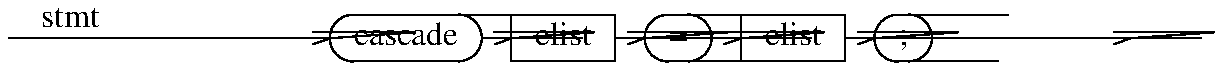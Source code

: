 .\"
.\"     cook - file construction tool
.\"     Copyright (C) 1998, 2007 Peter Miller;
.\"     All rights reserved.
.\"
.\"     This program is free software; you can redistribute it and/or modify
.\"     it under the terms of the GNU General Public License as published by
.\"     the Free Software Foundation; either version 2 of the License, or
.\"     (at your option) any later version.
.\"
.\"     This program is distributed in the hope that it will be useful,
.\"     but WITHOUT ANY WARRANTY; without even the implied warranty of
.\"     MERCHANTABILITY or FITNESS FOR A PARTICULAR PURPOSE.  See the
.\"     GNU General Public License for more details.
.\"
.\"     You should have received a copy of the GNU General Public License
.\"     along with this program; if not, write to the Free Software
.\"     Foundation, Inc., 59 Temple Place, Suite 330, Boston, MA 02111, USA.
.\"
.\" MANIFEST: lib/en/user-guide/lang.casca.pic
.\"
.PS
line from (0,10.3162) \
        then to (0.611167,10.3162)
"\s[12]stmt" at (0.305583,10.4002)
line from (0.611167,10.3162) \
        then to (0.759333,10.3162)
line from (0.759333,10.3162) \
        then to (1.60467,10.3162)
arc at (1.72133,10.3162) \
        rad 0.116667 \
        from (1.72133,10.4328) \
        to (1.72133,10.1995)
line from (1.72133,10.1995) \
        then to (2.24683,10.1995)
arc at (2.24683,10.3162) \
        rad 0.116667 \
        from (2.24683,10.1995) \
        to (2.24683,10.4328)
line from (2.24683,10.4328) \
        then to (1.72133,10.4328)
"\s[12]cascade" at (1.98408,10.3162)
line from (1.52133,10.3439) \
        then to (1.60467,10.3162) \
        then to (1.52133,10.2884)
line from (2.3635,10.3162) \
        then to (2.51167,10.3162)
line from (2.51167,10.1995) \
        then to (3.03017,10.1995) \
        then to (3.03017,10.4328) \
        then to (2.51167,10.4328) \
        then to (2.51167,10.1995)
"\s[12]elist" at (2.77092,10.3162)
line from (2.42833,10.3439) \
        then to (2.51167,10.3162) \
        then to (2.42833,10.2884)
line from (3.03017,10.3162) \
        then to (3.17833,10.3162)
arc at (3.295,10.3162) \
        rad 0.116667 \
        from (3.295,10.4328) \
        to (3.295,10.1995)
line from (3.295,10.1995) \
        then to (3.39633,10.1995)
arc at (3.39633,10.3162) \
        rad 0.116667 \
        from (3.39633,10.1995) \
        to (3.39633,10.4328)
line from (3.39633,10.4328) \
        then to (3.295,10.4328)
"\s[12]=" at (3.34567,10.3162)
line from (3.095,10.3439) \
        then to (3.17833,10.3162) \
        then to (3.095,10.2884)
line from (3.513,10.3162) \
        then to (3.66117,10.3162)
line from (3.66117,10.1995) \
        then to (4.17967,10.1995) \
        then to (4.17967,10.4328) \
        then to (3.66117,10.4328) \
        then to (3.66117,10.1995)
"\s[12]elist" at (3.92042,10.3162)
line from (3.57783,10.3439) \
        then to (3.66117,10.3162) \
        then to (3.57783,10.2884)
line from (4.17967,10.3162) \
        then to (4.32783,10.3162)
arc at (4.4445,10.3162) \
        rad 0.116667 \
        from (4.4445,10.4328) \
        to (4.4445,10.1995)
line from (4.4445,10.1995) \
        then to (4.49817,10.1995)
arc at (4.49817,10.3162) \
        rad 0.116667 \
        from (4.49817,10.1995) \
        to (4.49817,10.4328)
line from (4.49817,10.4328) \
        then to (4.4445,10.4328)
"\s[12];" at (4.47133,10.3162)
line from (4.2445,10.3439) \
        then to (4.32783,10.3162) \
        then to (4.2445,10.2884)
line from (4.61483,10.3162) \
        then to (5.46017,10.3162)
line from (5.46017,10.3162) \
        then to (5.60833,10.3162)
line from (5.525,10.3439) \
        then to (5.60833,10.3162) \
        then to (5.525,10.2884)
.PE

